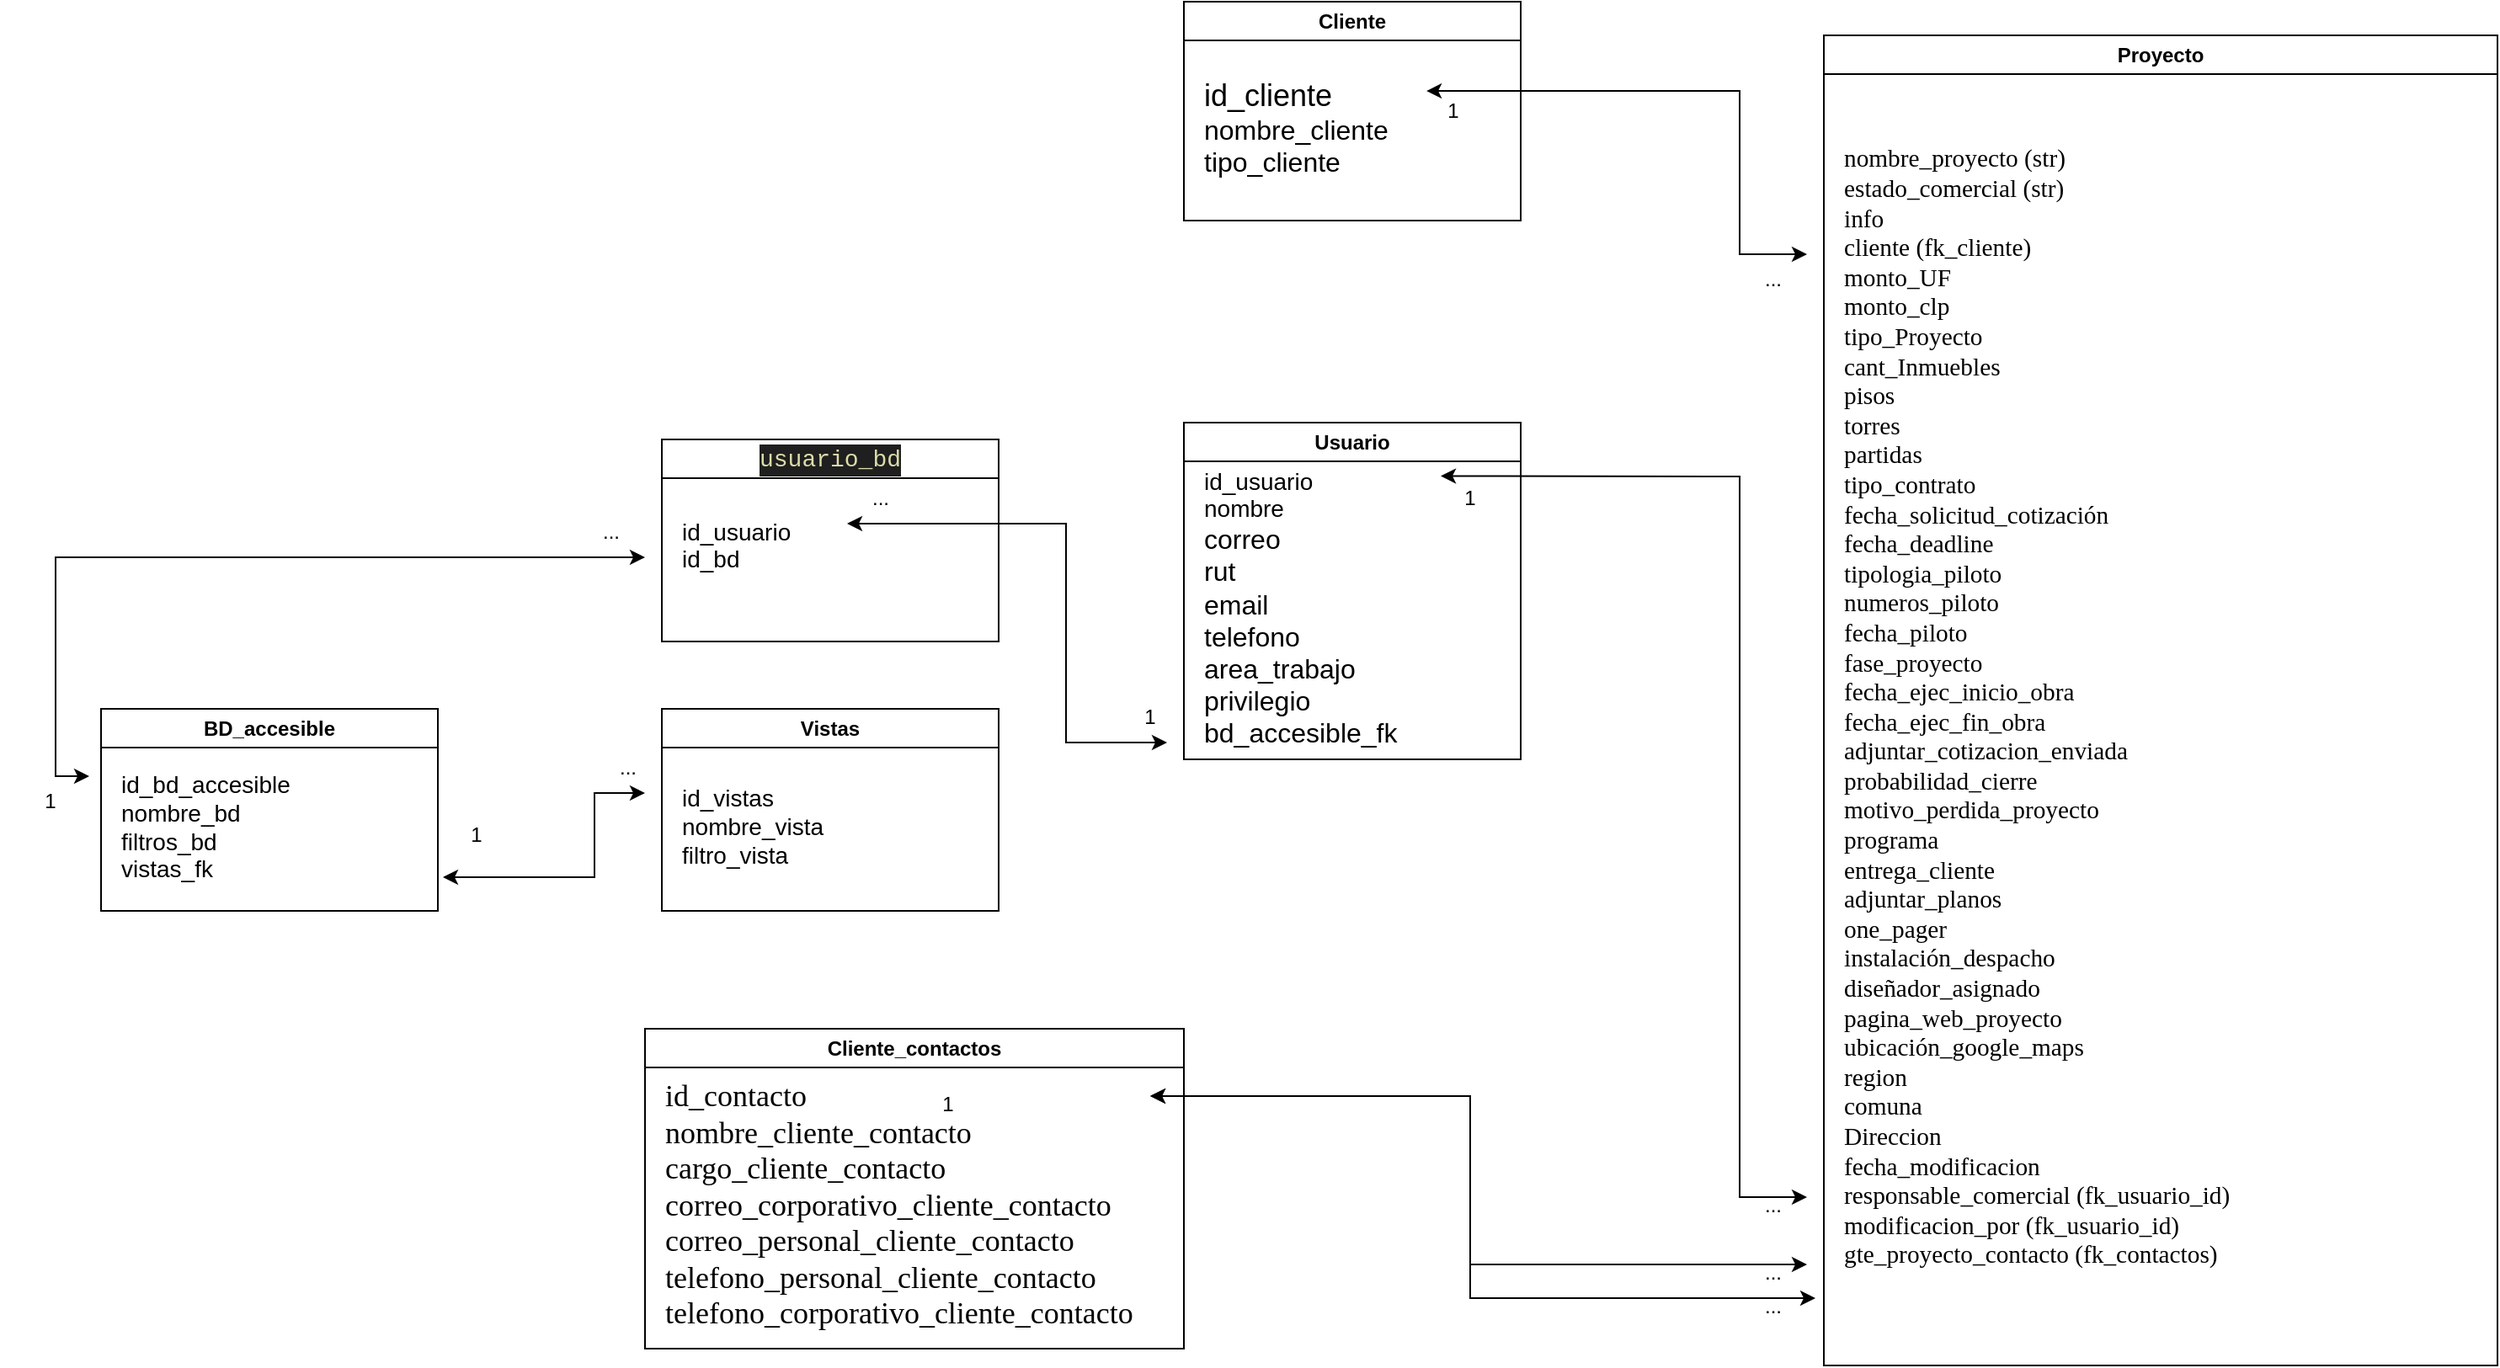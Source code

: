 <mxfile version="28.2.5">
  <diagram name="Página-1" id="yATfVq6UffEaLuV1YkY9">
    <mxGraphModel dx="2505" dy="921" grid="1" gridSize="10" guides="1" tooltips="1" connect="1" arrows="1" fold="1" page="1" pageScale="1" pageWidth="827" pageHeight="1169" math="0" shadow="0">
      <root>
        <mxCell id="0" />
        <mxCell id="1" parent="0" />
        <mxCell id="jJL81CbaYH6S9FDZj8BK-2" value="Proyecto" style="swimlane;whiteSpace=wrap;html=1;" parent="1" vertex="1">
          <mxGeometry x="410" y="210" width="400" height="790" as="geometry" />
        </mxCell>
        <mxCell id="jJL81CbaYH6S9FDZj8BK-8" value="&lt;p lang=&quot;es&quot; style=&quot;margin:0in;font-family:Calibri;font-size:11.0pt&quot;&gt;&lt;span style=&quot;font-size: 11pt; background-color: transparent; color: light-dark(rgb(0, 0, 0), rgb(255, 255, 255));&quot;&gt;nombre_proyecto (str)&lt;/span&gt;&lt;/p&gt;&lt;p lang=&quot;es&quot; style=&quot;margin:0in;font-family:Calibri;font-size:11.0pt&quot;&gt;estado_comercial (str)&lt;/p&gt;&lt;p lang=&quot;es&quot; style=&quot;margin:0in;font-family:Calibri;font-size:11.0pt&quot;&gt;info&amp;nbsp;&lt;/p&gt;&lt;p lang=&quot;es&quot; style=&quot;margin:0in;font-family:Calibri;font-size:11.0pt&quot;&gt;&lt;span style=&quot;font-size: 11pt; background-color: transparent; color: light-dark(rgb(0, 0, 0), rgb(255, 255, 255));&quot;&gt;cliente (fk_cliente)&lt;/span&gt;&lt;/p&gt;&lt;p lang=&quot;es&quot; style=&quot;margin:0in;font-family:Calibri;font-size:11.0pt&quot;&gt;monto_UF&lt;br&gt;&lt;span style=&quot;font-size: 11pt; background-color: transparent; color: light-dark(rgb(0, 0, 0), rgb(255, 255, 255));&quot;&gt;monto_clp&lt;/span&gt;&lt;/p&gt;&lt;p lang=&quot;es&quot; style=&quot;margin:0in;font-family:Calibri;font-size:11.0pt&quot;&gt;&lt;span style=&quot;font-size: 11pt; background-color: transparent; color: light-dark(rgb(0, 0, 0), rgb(255, 255, 255));&quot;&gt;tipo_&lt;/span&gt;&lt;span style=&quot;font-size: 11pt; background-color: transparent; color: light-dark(rgb(0, 0, 0), rgb(255, 255, 255));&quot;&gt;Proyecto&lt;/span&gt;&lt;/p&gt;&lt;p lang=&quot;es&quot; style=&quot;margin:0in;font-family:Calibri;font-size:11.0pt&quot;&gt;cant_Inmuebles&lt;/p&gt;&lt;p lang=&quot;es&quot; style=&quot;margin:0in;font-family:Calibri;font-size:11.0pt&quot;&gt;pisos&amp;nbsp;&lt;/p&gt;&lt;p lang=&quot;es&quot; style=&quot;margin:0in;font-family:Calibri;font-size:11.0pt&quot;&gt;torres&lt;br&gt;&lt;/p&gt;&lt;p lang=&quot;es&quot; style=&quot;margin:0in;font-family:Calibri;font-size:11.0pt&quot;&gt;partidas&lt;br&gt;&lt;/p&gt;&lt;p lang=&quot;es&quot; style=&quot;margin:0in;font-family:Calibri;font-size:11.0pt&quot;&gt;tipo_contrato&amp;nbsp;&lt;/p&gt;&lt;p lang=&quot;es&quot; style=&quot;margin:0in;font-family:Calibri;font-size:11.0pt&quot;&gt;&lt;span style=&quot;font-size: 11pt; background-color: transparent; color: light-dark(rgb(0, 0, 0), rgb(255, 255, 255));&quot;&gt;fecha_solicitud_cotización&lt;/span&gt;&lt;/p&gt;&lt;p lang=&quot;es&quot; style=&quot;margin:0in;font-family:Calibri;font-size:11.0pt&quot;&gt;fecha_deadline&lt;/p&gt;&lt;p lang=&quot;es&quot; style=&quot;margin:0in;font-family:Calibri;font-size:11.0pt&quot;&gt;&lt;span style=&quot;font-size: 11pt; background-color: transparent; color: light-dark(rgb(0, 0, 0), rgb(255, 255, 255));&quot;&gt;tipologia_p&lt;/span&gt;&lt;span style=&quot;font-size: 11pt; background-color: transparent; color: light-dark(rgb(0, 0, 0), rgb(255, 255, 255));&quot;&gt;iloto&amp;nbsp;&lt;/span&gt;&lt;/p&gt;&lt;p lang=&quot;es&quot; style=&quot;margin:0in;font-family:Calibri;font-size:11.0pt&quot;&gt;numeros_piloto&amp;nbsp;&lt;/p&gt;&lt;p lang=&quot;es&quot; style=&quot;margin:0in;font-family:Calibri;font-size:11.0pt&quot;&gt;fecha_piloto&lt;/p&gt;&lt;p lang=&quot;es&quot; style=&quot;margin:0in;font-family:Calibri;font-size:11.0pt&quot;&gt;fase_proyecto&lt;/p&gt;&lt;p lang=&quot;es&quot; style=&quot;margin:0in;font-family:Calibri;font-size:11.0pt&quot;&gt;&lt;span style=&quot;background-color: transparent; color: light-dark(rgb(0, 0, 0), rgb(255, 255, 255)); font-size: 11pt;&quot;&gt;fecha_ejec_inicio_obra&lt;/span&gt;&lt;/p&gt;&lt;p lang=&quot;es&quot; style=&quot;margin:0in;font-family:Calibri;font-size:11.0pt&quot;&gt;fecha_ejec_fin_obra&lt;/p&gt;&lt;p lang=&quot;es&quot; style=&quot;margin:0in;font-family:Calibri;font-size:11.0pt&quot;&gt;adjuntar_cotizacion_enviada&amp;nbsp;&lt;/p&gt;&lt;p lang=&quot;es&quot; style=&quot;margin:0in;font-family:Calibri;font-size:11.0pt&quot;&gt;probabilidad_cierre&amp;nbsp;&lt;/p&gt;&lt;p lang=&quot;es&quot; style=&quot;margin:0in;font-family:Calibri;font-size:11.0pt&quot;&gt;motivo_perdida_proyecto&amp;nbsp;&lt;/p&gt;&lt;p lang=&quot;es&quot; style=&quot;margin:0in;font-family:Calibri;font-size:11.0pt&quot;&gt;programa&lt;br&gt;entrega_cliente&amp;nbsp;&lt;/p&gt;&lt;p lang=&quot;es&quot; style=&quot;margin:0in;font-family:Calibri;font-size:11.0pt&quot;&gt;adjuntar_planos&lt;/p&gt;&lt;p lang=&quot;es&quot; style=&quot;margin:0in;font-family:Calibri;font-size:11.0pt&quot;&gt;one_pager&lt;br&gt;&lt;/p&gt;&lt;p lang=&quot;es&quot; style=&quot;margin:0in;font-family:Calibri;font-size:11.0pt&quot;&gt;instalación_despacho&lt;/p&gt;&lt;p lang=&quot;es&quot; style=&quot;margin:0in;font-family:Calibri;font-size:11.0pt&quot;&gt;diseñador_asignado&lt;/p&gt;&lt;p lang=&quot;es&quot; style=&quot;margin:0in;font-family:Calibri;font-size:11.0pt&quot;&gt;pagina_web_proyecto&lt;/p&gt;&lt;p lang=&quot;es&quot; style=&quot;margin:0in;font-family:Calibri;font-size:11.0pt&quot;&gt;ubicación_google_maps&lt;/p&gt;&lt;p lang=&quot;es&quot; style=&quot;margin:0in;font-family:Calibri;font-size:11.0pt&quot;&gt;region&lt;br&gt;&lt;/p&gt;&lt;p lang=&quot;es&quot; style=&quot;margin:0in;font-family:Calibri;font-size:11.0pt&quot;&gt;comuna&lt;br&gt;&lt;/p&gt;&lt;p lang=&quot;es&quot; style=&quot;margin:0in;font-family:Calibri;font-size:11.0pt&quot;&gt;Direccion&lt;br&gt;&lt;/p&gt;&lt;p lang=&quot;es&quot; style=&quot;margin:0in;font-family:Calibri;font-size:11.0pt&quot;&gt;&lt;span style=&quot;font-size: 11pt; background-color: transparent; color: light-dark(rgb(0, 0, 0), rgb(255, 255, 255));&quot;&gt;fecha_modificacion&lt;/span&gt;&lt;/p&gt;&lt;p lang=&quot;es&quot; style=&quot;margin:0in;font-family:Calibri;font-size:11.0pt&quot;&gt;&lt;span style=&quot;background-color: transparent; color: light-dark(rgb(0, 0, 0), rgb(255, 255, 255)); font-size: 11pt;&quot;&gt;responsable_&lt;/span&gt;&lt;span style=&quot;background-color: transparent; color: light-dark(rgb(0, 0, 0), rgb(255, 255, 255)); font-size: 11pt;&quot;&gt;comercial (fk_usuario_id)&lt;/span&gt;&lt;span style=&quot;font-size: 11pt; background-color: transparent; color: light-dark(rgb(0, 0, 0), rgb(255, 255, 255));&quot;&gt;&amp;nbsp;&lt;/span&gt;&lt;/p&gt;&lt;p style=&quot;margin: 0in; font-family: Calibri; font-size: 11pt;&quot; lang=&quot;es&quot;&gt;modificacion_por (&lt;span style=&quot;font-size: 14.667px; background-color: transparent; color: light-dark(rgb(0, 0, 0), rgb(255, 255, 255));&quot;&gt;fk_&lt;/span&gt;&lt;span style=&quot;font-size: 11pt; background-color: transparent; color: light-dark(rgb(0, 0, 0), rgb(255, 255, 255));&quot;&gt;usuario_id)&lt;/span&gt;&lt;/p&gt;&lt;p lang=&quot;es&quot; style=&quot;margin:0in;font-family:Calibri;font-size:11.0pt&quot;&gt;&lt;span style=&quot;font-size: 14.667px;&quot;&gt;gte_proyecto_contacto (fk_contactos)&lt;/span&gt;&lt;/p&gt;&lt;p lang=&quot;es&quot; style=&quot;margin:0in;font-family:Calibri;font-size:11.0pt&quot;&gt;&lt;span style=&quot;color: light-dark(rgb(255, 255, 255), rgb(238, 238, 238)); background-color: transparent; font-size: 14.667px;&quot;&gt;adm_obra (&lt;/span&gt;&lt;span style=&quot;color: light-dark(rgb(255, 255, 255), rgb(238, 238, 238)); background-color: transparent; font-size: 14.667px;&quot;&gt;&amp;nbsp;fk_contactos)&lt;/span&gt;&lt;/p&gt;" style="text;html=1;align=left;verticalAlign=middle;resizable=0;points=[];autosize=1;strokeColor=none;fillColor=none;" parent="jJL81CbaYH6S9FDZj8BK-2" vertex="1">
          <mxGeometry x="10" y="57.5" width="260" height="700" as="geometry" />
        </mxCell>
        <mxCell id="jJL81CbaYH6S9FDZj8BK-3" value="Usuario" style="swimlane;whiteSpace=wrap;html=1;" parent="1" vertex="1">
          <mxGeometry x="30" y="440" width="200" height="200" as="geometry" />
        </mxCell>
        <mxCell id="jJL81CbaYH6S9FDZj8BK-7" value="&lt;div&gt;&lt;span style=&quot;font-size: 14px;&quot;&gt;id_usuario&lt;/span&gt;&lt;/div&gt;&lt;font style=&quot;font-size: 14px;&quot;&gt;nombre&lt;/font&gt;&lt;div&gt;&lt;font size=&quot;3&quot;&gt;correo&lt;/font&gt;&lt;/div&gt;&lt;div&gt;&lt;font size=&quot;3&quot;&gt;rut&lt;/font&gt;&lt;/div&gt;&lt;div&gt;&lt;font size=&quot;3&quot;&gt;email&lt;/font&gt;&lt;/div&gt;&lt;div&gt;&lt;font size=&quot;3&quot;&gt;telefono&lt;/font&gt;&lt;/div&gt;&lt;div&gt;&lt;font size=&quot;3&quot;&gt;area_trabajo&lt;/font&gt;&lt;/div&gt;&lt;div&gt;&lt;font size=&quot;3&quot;&gt;privilegio&lt;/font&gt;&lt;/div&gt;&lt;div&gt;&lt;font size=&quot;3&quot;&gt;bd_accesible_fk&lt;/font&gt;&lt;/div&gt;" style="text;html=1;align=left;verticalAlign=middle;resizable=0;points=[];autosize=1;strokeColor=none;fillColor=none;" parent="jJL81CbaYH6S9FDZj8BK-3" vertex="1">
          <mxGeometry x="10" y="20" width="140" height="180" as="geometry" />
        </mxCell>
        <mxCell id="A5LUh1WvinIMpatfX9Bn-22" value="1" style="text;html=1;align=center;verticalAlign=middle;whiteSpace=wrap;rounded=0;" parent="jJL81CbaYH6S9FDZj8BK-3" vertex="1">
          <mxGeometry x="140" y="30" width="60" height="30" as="geometry" />
        </mxCell>
        <mxCell id="jJL81CbaYH6S9FDZj8BK-4" value="Cliente" style="swimlane;whiteSpace=wrap;html=1;" parent="1" vertex="1">
          <mxGeometry x="30" y="190" width="200" height="130" as="geometry" />
        </mxCell>
        <mxCell id="jJL81CbaYH6S9FDZj8BK-6" value="&lt;font style=&quot;font-size: 18px;&quot;&gt;id_cliente&lt;/font&gt;&lt;div&gt;&lt;font size=&quot;3&quot;&gt;nombre_cliente&lt;/font&gt;&lt;/div&gt;&lt;div&gt;&lt;font size=&quot;3&quot;&gt;tipo_cliente&lt;/font&gt;&lt;/div&gt;" style="text;html=1;align=left;verticalAlign=middle;resizable=0;points=[];autosize=1;strokeColor=none;fillColor=none;" parent="jJL81CbaYH6S9FDZj8BK-4" vertex="1">
          <mxGeometry x="10" y="40" width="130" height="70" as="geometry" />
        </mxCell>
        <mxCell id="A5LUh1WvinIMpatfX9Bn-23" value="1" style="text;html=1;align=center;verticalAlign=middle;whiteSpace=wrap;rounded=0;" parent="jJL81CbaYH6S9FDZj8BK-4" vertex="1">
          <mxGeometry x="130" y="50" width="60" height="30" as="geometry" />
        </mxCell>
        <mxCell id="jJL81CbaYH6S9FDZj8BK-11" value="" style="endArrow=classic;startArrow=classic;html=1;rounded=0;entryX=1.031;entryY=0.186;entryDx=0;entryDy=0;entryPerimeter=0;" parent="1" target="jJL81CbaYH6S9FDZj8BK-6" edge="1">
          <mxGeometry width="50" height="50" relative="1" as="geometry">
            <mxPoint x="400" y="340" as="sourcePoint" />
            <mxPoint x="790" y="290" as="targetPoint" />
            <Array as="points">
              <mxPoint x="360" y="340" />
              <mxPoint x="360" y="243" />
            </Array>
          </mxGeometry>
        </mxCell>
        <mxCell id="jJL81CbaYH6S9FDZj8BK-12" value="Cliente_contactos" style="swimlane;whiteSpace=wrap;html=1;" parent="1" vertex="1">
          <mxGeometry x="-290" y="800" width="320" height="190" as="geometry" />
        </mxCell>
        <mxCell id="jJL81CbaYH6S9FDZj8BK-13" value="&lt;p lang=&quot;es&quot; style=&quot;margin: 0in; font-family: Calibri;&quot;&gt;&lt;font style=&quot;font-size: 18px;&quot;&gt;id_contacto&lt;/font&gt;&lt;/p&gt;&lt;p lang=&quot;es&quot; style=&quot;margin: 0in; font-family: Calibri;&quot;&gt;&lt;font style=&quot;font-size: 18px;&quot;&gt;nombre_cliente_contacto&lt;/font&gt;&lt;/p&gt;&lt;p lang=&quot;es&quot; style=&quot;margin: 0in; font-family: Calibri;&quot;&gt;&lt;font style=&quot;font-size: 18px;&quot;&gt;cargo_cliente_contacto&lt;/font&gt;&lt;/p&gt;&lt;p style=&quot;margin: 0in; font-family: Calibri;&quot; lang=&quot;es&quot;&gt;&lt;span style=&quot;font-size: 18px;&quot;&gt;correo_corporativo_cliente_contacto&lt;/span&gt;&lt;/p&gt;&lt;p style=&quot;margin: 0in; font-family: Calibri;&quot; lang=&quot;es&quot;&gt;&lt;span style=&quot;font-size: 18px;&quot;&gt;correo_personal_cliente_contacto&lt;/span&gt;&lt;/p&gt;&lt;p style=&quot;margin: 0in; font-family: Calibri;&quot; lang=&quot;es&quot;&gt;&lt;span style=&quot;font-size: 18px;&quot;&gt;telefono_personal_cliente_contacto&lt;/span&gt;&lt;/p&gt;&lt;p style=&quot;margin: 0in; font-family: Calibri;&quot; lang=&quot;es&quot;&gt;&lt;span style=&quot;font-size: 18px;&quot;&gt;telefono_corporativo_cliente_contacto&lt;/span&gt;&lt;/p&gt;" style="text;html=1;align=left;verticalAlign=middle;resizable=0;points=[];autosize=1;strokeColor=none;fillColor=none;" parent="jJL81CbaYH6S9FDZj8BK-12" vertex="1">
          <mxGeometry x="10" y="25" width="310" height="160" as="geometry" />
        </mxCell>
        <mxCell id="A5LUh1WvinIMpatfX9Bn-18" value="1" style="text;html=1;align=center;verticalAlign=middle;whiteSpace=wrap;rounded=0;" parent="jJL81CbaYH6S9FDZj8BK-12" vertex="1">
          <mxGeometry x="150" y="30" width="60" height="30" as="geometry" />
        </mxCell>
        <mxCell id="jJL81CbaYH6S9FDZj8BK-14" value="" style="endArrow=classic;startArrow=classic;html=1;rounded=0;" parent="1" edge="1">
          <mxGeometry width="50" height="50" relative="1" as="geometry">
            <mxPoint x="400" y="940" as="sourcePoint" />
            <mxPoint x="10" y="840" as="targetPoint" />
            <Array as="points">
              <mxPoint x="360" y="940" />
              <mxPoint x="200" y="940" />
              <mxPoint x="200" y="840" />
            </Array>
          </mxGeometry>
        </mxCell>
        <mxCell id="jJL81CbaYH6S9FDZj8BK-19" value="" style="endArrow=classic;startArrow=classic;html=1;rounded=0;entryX=1.018;entryY=0.065;entryDx=0;entryDy=0;entryPerimeter=0;" parent="1" target="jJL81CbaYH6S9FDZj8BK-7" edge="1">
          <mxGeometry width="50" height="50" relative="1" as="geometry">
            <mxPoint x="400" y="900" as="sourcePoint" />
            <mxPoint x="170" y="480" as="targetPoint" />
            <Array as="points">
              <mxPoint x="360" y="900" />
              <mxPoint x="360" y="472" />
            </Array>
          </mxGeometry>
        </mxCell>
        <mxCell id="A5LUh1WvinIMpatfX9Bn-1" value="BD_accesible" style="swimlane;whiteSpace=wrap;html=1;" parent="1" vertex="1">
          <mxGeometry x="-613" y="610" width="200" height="120" as="geometry" />
        </mxCell>
        <mxCell id="A5LUh1WvinIMpatfX9Bn-2" value="&lt;div&gt;&lt;span style=&quot;font-size: 14px;&quot;&gt;id_bd_accesible&lt;/span&gt;&lt;/div&gt;&lt;div&gt;&lt;span style=&quot;font-size: 14px;&quot;&gt;nombre_bd&lt;/span&gt;&lt;/div&gt;&lt;div&gt;&lt;span style=&quot;font-size: 14px;&quot;&gt;filtros_bd&lt;/span&gt;&lt;/div&gt;&lt;div&gt;&lt;span style=&quot;font-size: 14px;&quot;&gt;vistas_fk&lt;/span&gt;&lt;/div&gt;" style="text;html=1;align=left;verticalAlign=middle;resizable=0;points=[];autosize=1;strokeColor=none;fillColor=none;" parent="A5LUh1WvinIMpatfX9Bn-1" vertex="1">
          <mxGeometry x="10" y="30" width="120" height="80" as="geometry" />
        </mxCell>
        <mxCell id="A5LUh1WvinIMpatfX9Bn-3" value="Vistas" style="swimlane;whiteSpace=wrap;html=1;" parent="1" vertex="1">
          <mxGeometry x="-280" y="610" width="200" height="120" as="geometry" />
        </mxCell>
        <mxCell id="A5LUh1WvinIMpatfX9Bn-4" value="&lt;div&gt;&lt;span style=&quot;font-size: 14px;&quot;&gt;id_vistas&lt;/span&gt;&lt;/div&gt;&lt;div&gt;&lt;span style=&quot;font-size: 14px;&quot;&gt;nombre_vista&lt;/span&gt;&lt;/div&gt;&lt;div&gt;&lt;span style=&quot;font-size: 14px;&quot;&gt;filtro_vista&lt;/span&gt;&lt;/div&gt;" style="text;html=1;align=left;verticalAlign=middle;resizable=0;points=[];autosize=1;strokeColor=none;fillColor=none;" parent="A5LUh1WvinIMpatfX9Bn-3" vertex="1">
          <mxGeometry x="10" y="40" width="110" height="60" as="geometry" />
        </mxCell>
        <mxCell id="A5LUh1WvinIMpatfX9Bn-6" value="" style="endArrow=classic;startArrow=classic;html=1;rounded=0;" parent="1" edge="1">
          <mxGeometry width="50" height="50" relative="1" as="geometry">
            <mxPoint x="-170" y="500" as="sourcePoint" />
            <mxPoint x="20" y="630" as="targetPoint" />
            <Array as="points">
              <mxPoint x="-40" y="500" />
              <mxPoint x="-40" y="630" />
            </Array>
          </mxGeometry>
        </mxCell>
        <mxCell id="A5LUh1WvinIMpatfX9Bn-8" value="" style="endArrow=classic;startArrow=classic;html=1;rounded=0;" parent="1" edge="1">
          <mxGeometry width="50" height="50" relative="1" as="geometry">
            <mxPoint x="-290" y="660" as="sourcePoint" />
            <mxPoint x="-410" y="710" as="targetPoint" />
            <Array as="points">
              <mxPoint x="-320" y="660" />
              <mxPoint x="-320" y="710" />
            </Array>
          </mxGeometry>
        </mxCell>
        <mxCell id="A5LUh1WvinIMpatfX9Bn-7" value="1" style="text;html=1;align=center;verticalAlign=middle;whiteSpace=wrap;rounded=0;" parent="1" vertex="1">
          <mxGeometry x="-420" y="670" width="60" height="30" as="geometry" />
        </mxCell>
        <mxCell id="A5LUh1WvinIMpatfX9Bn-9" value="..." style="text;html=1;align=center;verticalAlign=middle;whiteSpace=wrap;rounded=0;" parent="1" vertex="1">
          <mxGeometry x="-330" y="630" width="60" height="30" as="geometry" />
        </mxCell>
        <mxCell id="A5LUh1WvinIMpatfX9Bn-10" value="1" style="text;html=1;align=center;verticalAlign=middle;whiteSpace=wrap;rounded=0;" parent="1" vertex="1">
          <mxGeometry x="-20" y="600" width="60" height="30" as="geometry" />
        </mxCell>
        <mxCell id="A5LUh1WvinIMpatfX9Bn-13" value="&lt;div style=&quot;color: #cccccc;background-color: #1f1f1f;font-family: Consolas, &#39;Courier New&#39;, monospace;font-weight: normal;font-size: 14px;line-height: 19px;white-space: pre;&quot;&gt;&lt;span style=&quot;color: #dcdcaa;&quot;&gt;usuario_bd&lt;/span&gt;&lt;/div&gt;" style="swimlane;whiteSpace=wrap;html=1;" parent="1" vertex="1">
          <mxGeometry x="-280" y="450" width="200" height="120" as="geometry" />
        </mxCell>
        <mxCell id="A5LUh1WvinIMpatfX9Bn-14" value="&lt;div&gt;&lt;span style=&quot;font-size: 14px; background-color: transparent; color: light-dark(rgb(0, 0, 0), rgb(255, 255, 255));&quot;&gt;id_usuario&lt;/span&gt;&lt;/div&gt;&lt;div&gt;&lt;span style=&quot;font-size: 14px;&quot;&gt;id_bd&lt;/span&gt;&lt;/div&gt;&lt;div&gt;&lt;br&gt;&lt;/div&gt;" style="text;html=1;align=left;verticalAlign=middle;resizable=0;points=[];autosize=1;strokeColor=none;fillColor=none;" parent="A5LUh1WvinIMpatfX9Bn-13" vertex="1">
          <mxGeometry x="10" y="40" width="90" height="60" as="geometry" />
        </mxCell>
        <mxCell id="A5LUh1WvinIMpatfX9Bn-11" value="..." style="text;html=1;align=center;verticalAlign=middle;whiteSpace=wrap;rounded=0;" parent="A5LUh1WvinIMpatfX9Bn-13" vertex="1">
          <mxGeometry x="100" y="20" width="60" height="30" as="geometry" />
        </mxCell>
        <mxCell id="A5LUh1WvinIMpatfX9Bn-15" value="" style="endArrow=classic;startArrow=classic;html=1;rounded=0;" parent="1" edge="1">
          <mxGeometry width="50" height="50" relative="1" as="geometry">
            <mxPoint x="-620" y="650" as="sourcePoint" />
            <mxPoint x="-290" y="520" as="targetPoint" />
            <Array as="points">
              <mxPoint x="-640" y="650" />
              <mxPoint x="-640" y="520" />
            </Array>
          </mxGeometry>
        </mxCell>
        <mxCell id="A5LUh1WvinIMpatfX9Bn-16" value="1" style="text;html=1;align=center;verticalAlign=middle;whiteSpace=wrap;rounded=0;" parent="1" vertex="1">
          <mxGeometry x="-673" y="650" width="60" height="30" as="geometry" />
        </mxCell>
        <mxCell id="A5LUh1WvinIMpatfX9Bn-17" value="..." style="text;html=1;align=center;verticalAlign=middle;whiteSpace=wrap;rounded=0;" parent="1" vertex="1">
          <mxGeometry x="-340" y="490" width="60" height="30" as="geometry" />
        </mxCell>
        <mxCell id="A5LUh1WvinIMpatfX9Bn-19" value="..." style="text;html=1;align=center;verticalAlign=middle;whiteSpace=wrap;rounded=0;" parent="1" vertex="1">
          <mxGeometry x="350" y="930" width="60" height="30" as="geometry" />
        </mxCell>
        <mxCell id="A5LUh1WvinIMpatfX9Bn-20" value="..." style="text;html=1;align=center;verticalAlign=middle;whiteSpace=wrap;rounded=0;" parent="1" vertex="1">
          <mxGeometry x="350" y="950" width="60" height="30" as="geometry" />
        </mxCell>
        <mxCell id="A5LUh1WvinIMpatfX9Bn-21" value="..." style="text;html=1;align=center;verticalAlign=middle;whiteSpace=wrap;rounded=0;" parent="1" vertex="1">
          <mxGeometry x="350" y="890" width="60" height="30" as="geometry" />
        </mxCell>
        <mxCell id="A5LUh1WvinIMpatfX9Bn-24" value="..." style="text;html=1;align=center;verticalAlign=middle;whiteSpace=wrap;rounded=0;" parent="1" vertex="1">
          <mxGeometry x="350" y="340" width="60" height="30" as="geometry" />
        </mxCell>
        <mxCell id="jJL81CbaYH6S9FDZj8BK-15" value="" style="endArrow=classic;startArrow=classic;html=1;rounded=0;exitX=0.75;exitY=0;exitDx=0;exitDy=0;" parent="1" edge="1">
          <mxGeometry width="50" height="50" relative="1" as="geometry">
            <mxPoint x="405" y="960" as="sourcePoint" />
            <mxPoint x="10" y="840" as="targetPoint" />
            <Array as="points">
              <mxPoint x="200" y="960" />
              <mxPoint x="200" y="840" />
            </Array>
          </mxGeometry>
        </mxCell>
      </root>
    </mxGraphModel>
  </diagram>
</mxfile>

